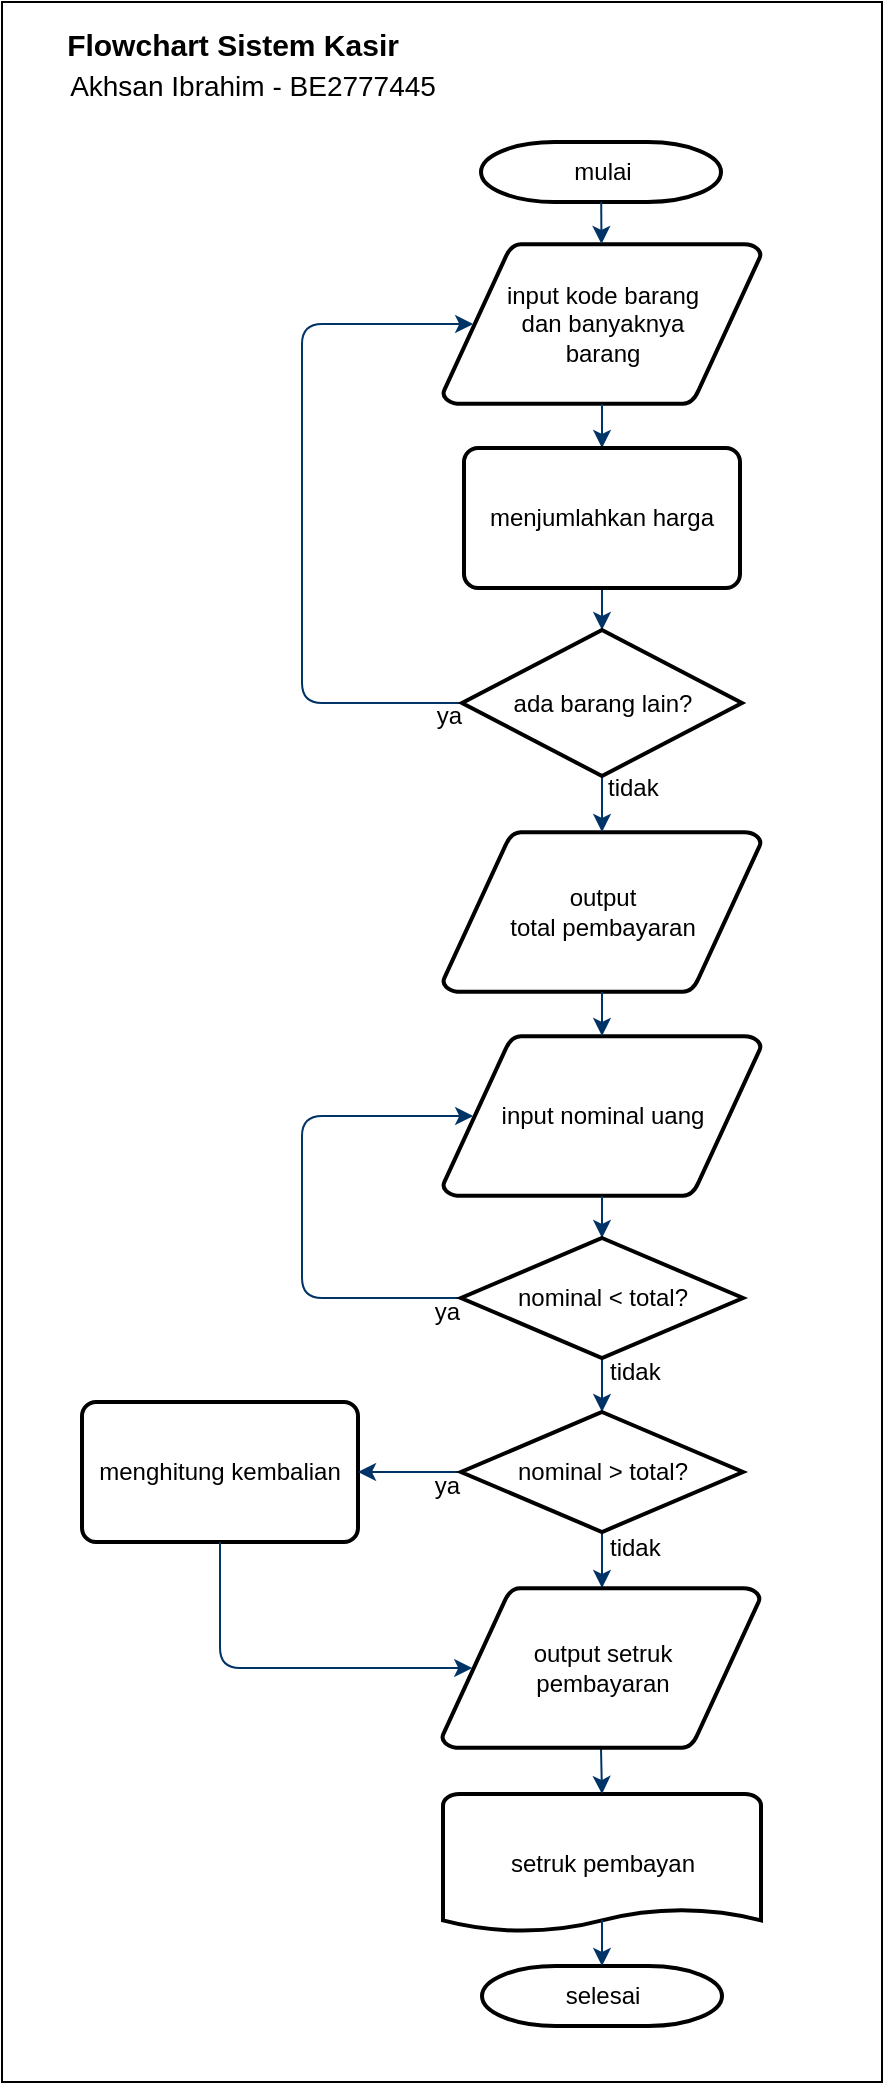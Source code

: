 <mxfile>
    <diagram id="11T0zt0NTICifCo0uBMR" name="Flowchart_Kasir">
        <mxGraphModel dx="662" dy="214" grid="1" gridSize="10" guides="1" tooltips="1" connect="1" arrows="1" fold="1" page="1" pageScale="1" pageWidth="827" pageHeight="1169" math="0" shadow="0">
            <root>
                <mxCell id="0"/>
                <mxCell id="1" parent="0"/>
                <mxCell id="2" value="" style="whiteSpace=wrap;html=1;" vertex="1" parent="1">
                    <mxGeometry x="20" width="440" height="1040" as="geometry"/>
                </mxCell>
                <mxCell id="3" value="mulai" style="shape=mxgraph.flowchart.terminator;strokeWidth=2;gradientColor=none;gradientDirection=north;fontStyle=0;html=1;" vertex="1" parent="1">
                    <mxGeometry x="259.5" y="70" width="120" height="30" as="geometry"/>
                </mxCell>
                <mxCell id="4" value="input kode barang&lt;br&gt;dan banyaknya&lt;br&gt;barang" style="shape=mxgraph.flowchart.data;strokeWidth=2;gradientColor=none;gradientDirection=north;fontStyle=0;html=1;" vertex="1" parent="1">
                    <mxGeometry x="240.5" y="121" width="159" height="80" as="geometry"/>
                </mxCell>
                <mxCell id="5" value="output&lt;br&gt;total pembayaran" style="shape=mxgraph.flowchart.data;strokeWidth=2;gradientColor=none;gradientDirection=north;fontStyle=0;html=1;" vertex="1" parent="1">
                    <mxGeometry x="240.5" y="415" width="159" height="80" as="geometry"/>
                </mxCell>
                <mxCell id="6" style="fontStyle=1;strokeColor=#003366;strokeWidth=1;html=1;" edge="1" parent="1" source="3" target="4">
                    <mxGeometry relative="1" as="geometry"/>
                </mxCell>
                <mxCell id="7" style="fontStyle=1;strokeColor=#003366;strokeWidth=1;html=1;entryX=0.5;entryY=0;entryDx=0;entryDy=0;" edge="1" parent="1" source="4" target="17">
                    <mxGeometry relative="1" as="geometry">
                        <mxPoint x="320" y="250" as="targetPoint"/>
                    </mxGeometry>
                </mxCell>
                <mxCell id="8" style="entryX=0.5;entryY=0;entryPerimeter=0;fontStyle=1;strokeColor=#003366;strokeWidth=1;html=1;exitX=0.5;exitY=1;exitDx=0;exitDy=0;" edge="1" parent="1" source="17" target="30">
                    <mxGeometry relative="1" as="geometry">
                        <mxPoint x="320" y="330" as="sourcePoint"/>
                    </mxGeometry>
                </mxCell>
                <mxCell id="9" value="" style="edgeStyle=elbowEdgeStyle;elbow=horizontal;fontColor=#001933;fontStyle=1;strokeColor=#003366;strokeWidth=1;html=1;" edge="1" parent="1" source="30" target="5">
                    <mxGeometry width="100" height="100" as="geometry">
                        <mxPoint y="100" as="sourcePoint"/>
                        <mxPoint x="100" as="targetPoint"/>
                    </mxGeometry>
                </mxCell>
                <mxCell id="10" value="input nominal uang" style="shape=mxgraph.flowchart.data;strokeWidth=2;gradientColor=none;gradientDirection=north;fontStyle=0;html=1;" vertex="1" parent="1">
                    <mxGeometry x="240.5" y="517" width="159" height="80" as="geometry"/>
                </mxCell>
                <mxCell id="11" value="" style="edgeStyle=elbowEdgeStyle;elbow=horizontal;fontStyle=1;strokeColor=#003366;strokeWidth=1;html=1;" edge="1" parent="1" source="5" target="10">
                    <mxGeometry width="100" height="100" as="geometry">
                        <mxPoint y="100" as="sourcePoint"/>
                        <mxPoint x="100" as="targetPoint"/>
                    </mxGeometry>
                </mxCell>
                <mxCell id="12" value="" style="edgeStyle=elbowEdgeStyle;elbow=horizontal;entryX=0.5;entryY=0;entryPerimeter=0;fontStyle=1;strokeColor=#003366;strokeWidth=1;html=1;entryDx=0;entryDy=0;" edge="1" parent="1" source="10" target="34">
                    <mxGeometry width="100" height="100" as="geometry">
                        <mxPoint y="100" as="sourcePoint"/>
                        <mxPoint x="321.0" y="795.6" as="targetPoint"/>
                    </mxGeometry>
                </mxCell>
                <mxCell id="13" value="setruk pembayan" style="shape=mxgraph.flowchart.document;strokeWidth=2;gradientColor=none;gradientDirection=north;fontStyle=0;html=1;" vertex="1" parent="1">
                    <mxGeometry x="240.5" y="896" width="159" height="70" as="geometry"/>
                </mxCell>
                <mxCell id="14" value="" style="edgeStyle=elbowEdgeStyle;elbow=horizontal;exitX=0.5;exitY=1;exitPerimeter=0;fontStyle=1;strokeColor=#003366;strokeWidth=1;html=1;entryX=0.5;entryY=0;entryDx=0;entryDy=0;entryPerimeter=0;" edge="1" parent="1" source="34" target="38">
                    <mxGeometry x="-1.5" y="-310" width="100" height="100" as="geometry">
                        <mxPoint x="-1.5" y="-210" as="sourcePoint"/>
                        <mxPoint x="320" y="880" as="targetPoint"/>
                    </mxGeometry>
                </mxCell>
                <mxCell id="15" value="selesai" style="shape=mxgraph.flowchart.terminator;strokeWidth=2;gradientColor=none;gradientDirection=north;fontStyle=0;html=1;" vertex="1" parent="1">
                    <mxGeometry x="260" y="982" width="120" height="30" as="geometry"/>
                </mxCell>
                <mxCell id="16" value="" style="edgeStyle=elbowEdgeStyle;elbow=horizontal;exitX=0;exitY=0.5;exitPerimeter=0;entryX=0.095;entryY=0.5;fontStyle=1;strokeColor=#003366;strokeWidth=1;html=1;entryDx=0;entryDy=0;entryPerimeter=0;exitDx=0;exitDy=0;" edge="1" parent="1" source="30" target="4">
                    <mxGeometry width="100" height="100" as="geometry">
                        <mxPoint y="100" as="sourcePoint"/>
                        <mxPoint x="255.605" y="290" as="targetPoint"/>
                        <Array as="points">
                            <mxPoint x="170" y="290"/>
                            <mxPoint x="160" y="300"/>
                            <mxPoint x="120" y="970"/>
                        </Array>
                    </mxGeometry>
                </mxCell>
                <mxCell id="17" value="menjumlahkan harga" style="rounded=1;whiteSpace=wrap;html=1;absoluteArcSize=1;arcSize=14;strokeWidth=2;" vertex="1" parent="1">
                    <mxGeometry x="251" y="223" width="138" height="70" as="geometry"/>
                </mxCell>
                <mxCell id="18" value="" style="edgeStyle=elbowEdgeStyle;elbow=horizontal;exitX=0;exitY=0.5;exitPerimeter=0;entryX=0.095;entryY=0.5;fontStyle=1;strokeColor=#003366;strokeWidth=1;html=1;entryDx=0;entryDy=0;entryPerimeter=0;exitDx=0;exitDy=0;" edge="1" parent="1" source="34" target="10">
                    <mxGeometry x="-46.6" y="340" width="100" height="100" as="geometry">
                        <mxPoint x="193.4" y="743.5" as="sourcePoint"/>
                        <mxPoint x="209.005" y="510" as="targetPoint"/>
                        <Array as="points">
                            <mxPoint x="170" y="740"/>
                            <mxPoint x="113.4" y="640"/>
                            <mxPoint x="73.4" y="1310"/>
                        </Array>
                    </mxGeometry>
                </mxCell>
                <mxCell id="19" value="menghitung kembalian" style="rounded=1;whiteSpace=wrap;html=1;absoluteArcSize=1;arcSize=14;strokeWidth=2;" vertex="1" parent="1">
                    <mxGeometry x="60" y="700" width="138" height="70" as="geometry"/>
                </mxCell>
                <mxCell id="20" value="" style="edgeStyle=elbowEdgeStyle;elbow=horizontal;entryX=1;entryY=0.5;fontStyle=1;strokeColor=#003366;strokeWidth=1;html=1;entryDx=0;entryDy=0;exitX=0;exitY=0.5;exitDx=0;exitDy=0;exitPerimeter=0;" edge="1" parent="1" source="38" target="19">
                    <mxGeometry x="-90.93" y="126" width="100" height="100" as="geometry">
                        <mxPoint x="228.635" y="846" as="sourcePoint"/>
                        <mxPoint x="228.57" y="896" as="targetPoint"/>
                    </mxGeometry>
                </mxCell>
                <mxCell id="21" value="" style="edgeStyle=elbowEdgeStyle;elbow=horizontal;entryX=0.5;entryY=0;fontStyle=1;strokeColor=#003366;strokeWidth=1;html=1;entryDx=0;entryDy=0;exitX=0.5;exitY=1;exitDx=0;exitDy=0;exitPerimeter=0;entryPerimeter=0;" edge="1" parent="1" source="38" target="28">
                    <mxGeometry x="105.5" y="200" width="100" height="100" as="geometry">
                        <mxPoint x="425.065" y="920" as="sourcePoint"/>
                        <mxPoint x="320" y="850" as="targetPoint"/>
                    </mxGeometry>
                </mxCell>
                <mxCell id="22" value="" style="edgeStyle=elbowEdgeStyle;elbow=horizontal;fontStyle=1;strokeColor=#003366;strokeWidth=1;html=1;exitX=0.5;exitY=1;exitDx=0;exitDy=0;entryX=0.5;entryY=0;entryDx=0;entryDy=0;entryPerimeter=0;exitPerimeter=0;" edge="1" parent="1" source="28" target="13">
                    <mxGeometry x="105.07" y="350" width="100" height="100" as="geometry">
                        <mxPoint x="320" y="920" as="sourcePoint"/>
                        <mxPoint x="340" y="930" as="targetPoint"/>
                    </mxGeometry>
                </mxCell>
                <mxCell id="23" value="" style="edgeStyle=elbowEdgeStyle;elbow=horizontal;entryX=0.095;entryY=0.5;fontStyle=1;strokeColor=#003366;strokeWidth=1;html=1;entryDx=0;entryDy=0;exitX=0.5;exitY=1;exitDx=0;exitDy=0;entryPerimeter=0;" edge="1" parent="1" source="19" target="28">
                    <mxGeometry x="-94.93" y="250" width="100" height="100" as="geometry">
                        <mxPoint x="120" y="960" as="sourcePoint"/>
                        <mxPoint x="251" y="885" as="targetPoint"/>
                        <Array as="points">
                            <mxPoint x="129" y="840"/>
                            <mxPoint x="120" y="960"/>
                        </Array>
                    </mxGeometry>
                </mxCell>
                <mxCell id="24" value="" style="edgeStyle=elbowEdgeStyle;elbow=horizontal;entryX=0.5;entryY=0;fontStyle=1;strokeColor=#003366;strokeWidth=1;html=1;entryDx=0;entryDy=0;exitX=0.5;exitY=0.9;exitDx=0;exitDy=0;entryPerimeter=0;exitPerimeter=0;" edge="1" parent="1" source="13" target="15">
                    <mxGeometry x="104.71" y="491" width="100" height="100" as="geometry">
                        <mxPoint x="318.64" y="1191" as="sourcePoint"/>
                        <mxPoint x="318.64" y="1241" as="targetPoint"/>
                    </mxGeometry>
                </mxCell>
                <mxCell id="25" value="" style="group" vertex="1" connectable="0" parent="1">
                    <mxGeometry x="40" y="6" width="210" height="51" as="geometry"/>
                </mxCell>
                <mxCell id="26" value="&lt;font style=&quot;font-size: 15px;&quot;&gt;&lt;b&gt;Flowchart Sistem Kasir&lt;/b&gt;&lt;/font&gt;" style="text;html=1;align=center;verticalAlign=middle;resizable=0;points=[];autosize=1;strokeColor=none;fillColor=none;" vertex="1" parent="25">
                    <mxGeometry width="190" height="30" as="geometry"/>
                </mxCell>
                <mxCell id="27" value="&lt;font style=&quot;font-size: 14px;&quot;&gt;Akhsan Ibrahim - BE2777445&lt;/font&gt;" style="text;html=1;align=center;verticalAlign=middle;resizable=0;points=[];autosize=1;strokeColor=none;fillColor=none;" vertex="1" parent="25">
                    <mxGeometry y="21" width="210" height="30" as="geometry"/>
                </mxCell>
                <mxCell id="28" value="&lt;span style=&quot;&quot;&gt;output setruk&lt;br&gt;pembayaran&lt;/span&gt;" style="shape=mxgraph.flowchart.data;strokeWidth=2;gradientColor=none;gradientDirection=north;fontStyle=0;html=1;" vertex="1" parent="1">
                    <mxGeometry x="240" y="793" width="159" height="80" as="geometry"/>
                </mxCell>
                <mxCell id="29" value="" style="group" vertex="1" connectable="0" parent="1">
                    <mxGeometry x="211" y="314" width="179" height="91" as="geometry"/>
                </mxCell>
                <mxCell id="30" value="ada barang lain?" style="shape=mxgraph.flowchart.decision;strokeWidth=2;gradientColor=none;gradientDirection=north;fontStyle=0;html=1;" vertex="1" parent="29">
                    <mxGeometry x="39" width="140" height="73" as="geometry"/>
                </mxCell>
                <mxCell id="31" value="tidak" style="text;fontStyle=0;html=1;strokeColor=none;gradientColor=none;fillColor=none;strokeWidth=2;align=left;" vertex="1" parent="29">
                    <mxGeometry x="110" y="65" width="40" height="26" as="geometry"/>
                </mxCell>
                <mxCell id="32" value="ya" style="text;fontStyle=0;html=1;strokeColor=none;gradientColor=none;fillColor=none;strokeWidth=2;align=right;" vertex="1" parent="29">
                    <mxGeometry y="29" width="40" height="26" as="geometry"/>
                </mxCell>
                <mxCell id="33" value="" style="group" vertex="1" connectable="0" parent="1">
                    <mxGeometry x="218.25" y="618" width="172.25" height="77" as="geometry"/>
                </mxCell>
                <mxCell id="34" value="nominal &amp;lt; total?" style="shape=mxgraph.flowchart.decision;strokeWidth=2;gradientColor=none;gradientDirection=north;fontStyle=0;html=1;" vertex="1" parent="33">
                    <mxGeometry x="31.25" width="141" height="60" as="geometry"/>
                </mxCell>
                <mxCell id="35" value="ya" style="text;fontStyle=0;html=1;strokeColor=none;gradientColor=none;fillColor=none;strokeWidth=2;align=right;" vertex="1" parent="33">
                    <mxGeometry y="23" width="31.5" height="26" as="geometry"/>
                </mxCell>
                <mxCell id="36" value="tidak" style="text;fontStyle=0;html=1;strokeColor=none;gradientColor=none;fillColor=none;strokeWidth=2;align=left;" vertex="1" parent="33">
                    <mxGeometry x="103.25" y="53" width="31" height="26" as="geometry"/>
                </mxCell>
                <mxCell id="37" value="" style="group" vertex="1" connectable="0" parent="1">
                    <mxGeometry x="218.5" y="705" width="172" height="80" as="geometry"/>
                </mxCell>
                <mxCell id="38" value="nominal &amp;gt; total?" style="shape=mxgraph.flowchart.decision;strokeWidth=2;gradientColor=none;gradientDirection=north;fontStyle=0;html=1;" vertex="1" parent="37">
                    <mxGeometry x="31" width="141" height="60" as="geometry"/>
                </mxCell>
                <mxCell id="39" value="ya" style="text;fontStyle=0;html=1;strokeColor=none;gradientColor=none;fillColor=none;strokeWidth=2;align=right;" vertex="1" parent="37">
                    <mxGeometry y="23" width="31.5" height="26" as="geometry"/>
                </mxCell>
                <mxCell id="40" value="tidak" style="text;fontStyle=0;html=1;strokeColor=none;gradientColor=none;fillColor=none;strokeWidth=2;align=left;" vertex="1" parent="37">
                    <mxGeometry x="103.5" y="54" width="31" height="26" as="geometry"/>
                </mxCell>
            </root>
        </mxGraphModel>
    </diagram>
</mxfile>